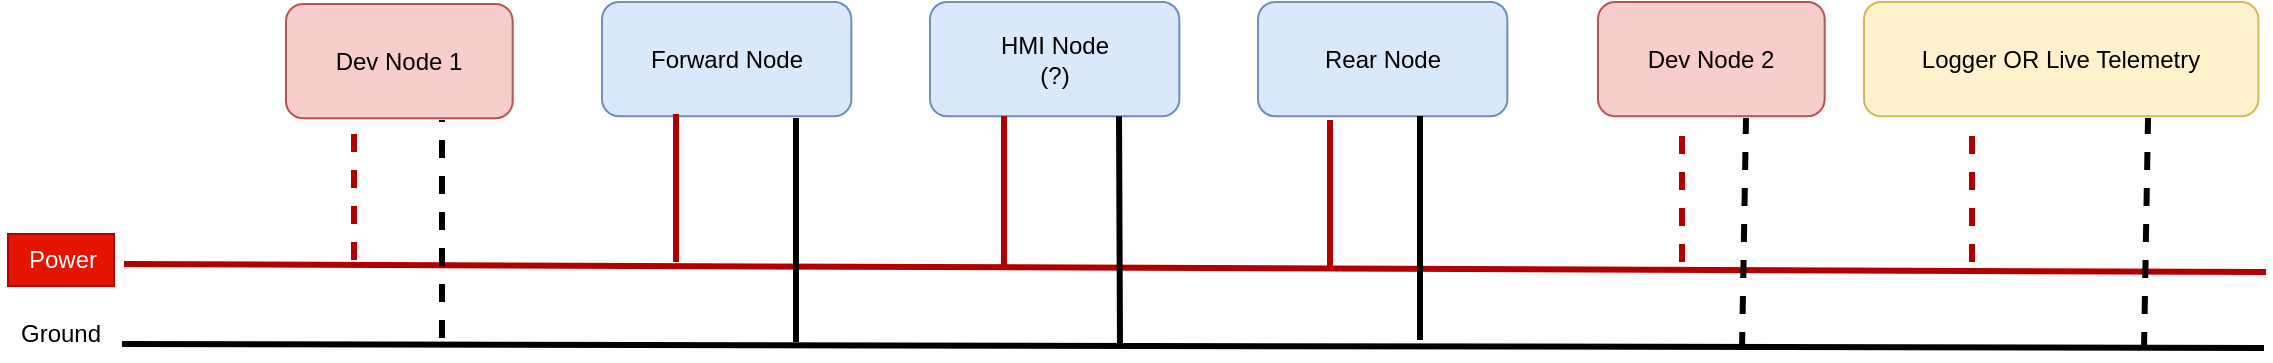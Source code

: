 <mxfile version="20.3.2" type="github"><diagram id="xZfFwY7MKwCHQ2jlt0gH" name="Page-1"><mxGraphModel dx="1422" dy="3233" grid="0" gridSize="10" guides="0" tooltips="1" connect="1" arrows="0" fold="1" page="1" pageScale="1" pageWidth="1169" pageHeight="827" math="0" shadow="0"><root><mxCell id="0"/><mxCell id="1" parent="0"/><mxCell id="XrCBsZc2MaONhhPfoXOV-4" value="&lt;div&gt;Forward Node&lt;/div&gt;" style="rounded=1;whiteSpace=wrap;html=1;fillColor=#dae8fc;strokeColor=#6c8ebf;" parent="1" vertex="1"><mxGeometry x="317" y="-2094.004" width="124.676" height="57.141" as="geometry"/></mxCell><mxCell id="XrCBsZc2MaONhhPfoXOV-5" value="&lt;div&gt;HMI Node&lt;br&gt;&lt;/div&gt;(?)" style="rounded=1;whiteSpace=wrap;html=1;fillColor=#dae8fc;strokeColor=#6c8ebf;" parent="1" vertex="1"><mxGeometry x="481" y="-2094.004" width="124.676" height="57.141" as="geometry"/></mxCell><mxCell id="XrCBsZc2MaONhhPfoXOV-6" value="Rear Node" style="rounded=1;whiteSpace=wrap;html=1;fillColor=#dae8fc;strokeColor=#6c8ebf;" parent="1" vertex="1"><mxGeometry x="645" y="-2094.004" width="124.676" height="57.141" as="geometry"/></mxCell><mxCell id="XrCBsZc2MaONhhPfoXOV-7" value="Logger OR Live Telemetry" style="rounded=1;whiteSpace=wrap;html=1;fillColor=#fff2cc;strokeColor=#d6b656;" parent="1" vertex="1"><mxGeometry x="948.003" y="-2094.004" width="197.214" height="57.141" as="geometry"/></mxCell><mxCell id="XrCBsZc2MaONhhPfoXOV-15" value="Dev Node 1" style="rounded=1;whiteSpace=wrap;html=1;fillColor=#f8cecc;strokeColor=#b85450;" parent="1" vertex="1"><mxGeometry x="159.001" y="-2093.004" width="113.341" height="57.141" as="geometry"/></mxCell><mxCell id="XrCBsZc2MaONhhPfoXOV-16" value="Dev Node 2" style="rounded=1;whiteSpace=wrap;html=1;fillColor=#f8cecc;strokeColor=#b85450;" parent="1" vertex="1"><mxGeometry x="815" y="-2094.004" width="113.341" height="57.141" as="geometry"/></mxCell><mxCell id="MxM9bPDEYfuJ7olLyZAx-2" value="" style="endArrow=none;html=1;rounded=0;strokeWidth=3;endSize=7;fillColor=#e51400;strokeColor=#B20000;" edge="1" parent="1"><mxGeometry width="50" height="50" relative="1" as="geometry"><mxPoint x="78" y="-1963" as="sourcePoint"/><mxPoint x="1149" y="-1959" as="targetPoint"/></mxGeometry></mxCell><mxCell id="MxM9bPDEYfuJ7olLyZAx-3" value="" style="endArrow=none;html=1;rounded=0;strokeWidth=3;endSize=7;" edge="1" parent="1"><mxGeometry width="50" height="50" relative="1" as="geometry"><mxPoint x="77" y="-1923" as="sourcePoint"/><mxPoint x="1148" y="-1921" as="targetPoint"/></mxGeometry></mxCell><mxCell id="MxM9bPDEYfuJ7olLyZAx-4" value="Power" style="text;html=1;align=center;verticalAlign=middle;resizable=0;points=[];autosize=1;strokeColor=#B20000;fillColor=#e51400;fontColor=#ffffff;" vertex="1" parent="1"><mxGeometry x="20" y="-1978" width="53" height="26" as="geometry"/></mxCell><mxCell id="MxM9bPDEYfuJ7olLyZAx-6" value="Ground" style="text;html=1;align=center;verticalAlign=middle;resizable=0;points=[];autosize=1;strokeColor=none;fillColor=none;" vertex="1" parent="1"><mxGeometry x="16" y="-1941" width="59" height="26" as="geometry"/></mxCell><mxCell id="MxM9bPDEYfuJ7olLyZAx-7" value="" style="endArrow=none;html=1;rounded=0;strokeWidth=3;endSize=7;exitX=0.75;exitY=1;exitDx=0;exitDy=0;" edge="1" parent="1"><mxGeometry width="50" height="50" relative="1" as="geometry"><mxPoint x="575.507" y="-2036.862" as="sourcePoint"/><mxPoint x="576" y="-1922" as="targetPoint"/></mxGeometry></mxCell><mxCell id="MxM9bPDEYfuJ7olLyZAx-8" value="" style="endArrow=none;html=1;rounded=0;strokeWidth=3;endSize=7;exitX=0.75;exitY=1;exitDx=0;exitDy=0;" edge="1" parent="1"><mxGeometry width="50" height="50" relative="1" as="geometry"><mxPoint x="725.997" y="-2037.002" as="sourcePoint"/><mxPoint x="726" y="-1925" as="targetPoint"/></mxGeometry></mxCell><mxCell id="MxM9bPDEYfuJ7olLyZAx-9" value="" style="endArrow=none;html=1;rounded=0;strokeWidth=3;endSize=7;exitX=0.75;exitY=1;exitDx=0;exitDy=0;" edge="1" parent="1"><mxGeometry width="50" height="50" relative="1" as="geometry"><mxPoint x="413.997" y="-2036.002" as="sourcePoint"/><mxPoint x="414" y="-1924" as="targetPoint"/></mxGeometry></mxCell><mxCell id="MxM9bPDEYfuJ7olLyZAx-10" value="" style="endArrow=none;dashed=1;html=1;rounded=0;strokeWidth=3;endSize=7;" edge="1" parent="1"><mxGeometry width="50" height="50" relative="1" as="geometry"><mxPoint x="237" y="-1926" as="sourcePoint"/><mxPoint x="237" y="-2035" as="targetPoint"/></mxGeometry></mxCell><mxCell id="MxM9bPDEYfuJ7olLyZAx-11" value="" style="endArrow=none;dashed=1;html=1;rounded=0;strokeWidth=3;endSize=7;entryX=0.653;entryY=1.015;entryDx=0;entryDy=0;entryPerimeter=0;" edge="1" parent="1" target="XrCBsZc2MaONhhPfoXOV-16"><mxGeometry width="50" height="50" relative="1" as="geometry"><mxPoint x="887" y="-1920" as="sourcePoint"/><mxPoint x="887" y="-2029" as="targetPoint"/></mxGeometry></mxCell><mxCell id="MxM9bPDEYfuJ7olLyZAx-12" value="" style="endArrow=none;dashed=1;html=1;rounded=0;strokeWidth=3;endSize=7;entryX=0.653;entryY=1.015;entryDx=0;entryDy=0;entryPerimeter=0;" edge="1" parent="1"><mxGeometry width="50" height="50" relative="1" as="geometry"><mxPoint x="1088" y="-1919.99" as="sourcePoint"/><mxPoint x="1090.012" y="-2035.995" as="targetPoint"/></mxGeometry></mxCell><mxCell id="MxM9bPDEYfuJ7olLyZAx-13" value="" style="endArrow=none;dashed=1;html=1;rounded=0;strokeWidth=3;endSize=7;fillColor=#e51400;strokeColor=#B20000;" edge="1" parent="1"><mxGeometry width="50" height="50" relative="1" as="geometry"><mxPoint x="193" y="-1965" as="sourcePoint"/><mxPoint x="193" y="-2033" as="targetPoint"/></mxGeometry></mxCell><mxCell id="MxM9bPDEYfuJ7olLyZAx-15" value="" style="endArrow=none;dashed=1;html=1;rounded=0;strokeWidth=3;endSize=7;fillColor=#e51400;strokeColor=#B20000;" edge="1" parent="1"><mxGeometry width="50" height="50" relative="1" as="geometry"><mxPoint x="857" y="-1964" as="sourcePoint"/><mxPoint x="857" y="-2032" as="targetPoint"/></mxGeometry></mxCell><mxCell id="MxM9bPDEYfuJ7olLyZAx-16" value="" style="endArrow=none;dashed=1;html=1;rounded=0;strokeWidth=3;endSize=7;fillColor=#e51400;strokeColor=#B20000;" edge="1" parent="1"><mxGeometry width="50" height="50" relative="1" as="geometry"><mxPoint x="1002" y="-1964" as="sourcePoint"/><mxPoint x="1002" y="-2032" as="targetPoint"/></mxGeometry></mxCell><mxCell id="MxM9bPDEYfuJ7olLyZAx-17" value="" style="endArrow=none;html=1;rounded=0;strokeWidth=3;endSize=7;fillColor=#e51400;strokeColor=#B20000;" edge="1" parent="1"><mxGeometry width="50" height="50" relative="1" as="geometry"><mxPoint x="354" y="-1964" as="sourcePoint"/><mxPoint x="354" y="-2038" as="targetPoint"/></mxGeometry></mxCell><mxCell id="MxM9bPDEYfuJ7olLyZAx-18" value="" style="endArrow=none;html=1;rounded=0;strokeWidth=3;endSize=7;fillColor=#e51400;strokeColor=#B20000;" edge="1" parent="1"><mxGeometry width="50" height="50" relative="1" as="geometry"><mxPoint x="518" y="-1960" as="sourcePoint"/><mxPoint x="518" y="-2037" as="targetPoint"/></mxGeometry></mxCell><mxCell id="MxM9bPDEYfuJ7olLyZAx-20" value="" style="endArrow=none;html=1;rounded=0;strokeWidth=3;endSize=7;fillColor=#e51400;strokeColor=#B20000;" edge="1" parent="1"><mxGeometry width="50" height="50" relative="1" as="geometry"><mxPoint x="681" y="-1961" as="sourcePoint"/><mxPoint x="681" y="-2035" as="targetPoint"/></mxGeometry></mxCell></root></mxGraphModel></diagram></mxfile>